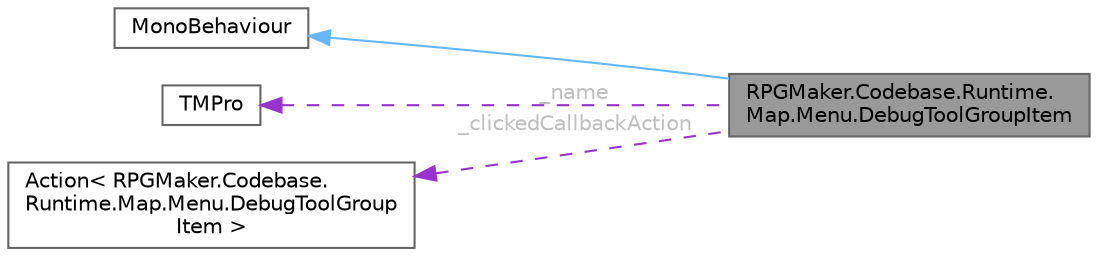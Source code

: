 digraph "RPGMaker.Codebase.Runtime.Map.Menu.DebugToolGroupItem"
{
 // LATEX_PDF_SIZE
  bgcolor="transparent";
  edge [fontname=Helvetica,fontsize=10,labelfontname=Helvetica,labelfontsize=10];
  node [fontname=Helvetica,fontsize=10,shape=box,height=0.2,width=0.4];
  rankdir="LR";
  Node1 [id="Node000001",label="RPGMaker.Codebase.Runtime.\lMap.Menu.DebugToolGroupItem",height=0.2,width=0.4,color="gray40", fillcolor="grey60", style="filled", fontcolor="black",tooltip="デバッグ・ツール・グループ・アイテム"];
  Node2 -> Node1 [id="edge1_Node000001_Node000002",dir="back",color="steelblue1",style="solid",tooltip=" "];
  Node2 [id="Node000002",label="MonoBehaviour",height=0.2,width=0.4,color="gray40", fillcolor="white", style="filled",tooltip=" "];
  Node3 -> Node1 [id="edge2_Node000001_Node000003",dir="back",color="darkorchid3",style="dashed",tooltip=" ",label=" _name",fontcolor="grey" ];
  Node3 [id="Node000003",label="TMPro",height=0.2,width=0.4,color="gray40", fillcolor="white", style="filled",tooltip=" "];
  Node4 -> Node1 [id="edge3_Node000001_Node000004",dir="back",color="darkorchid3",style="dashed",tooltip=" ",label=" _clickedCallbackAction",fontcolor="grey" ];
  Node4 [id="Node000004",label="Action\< RPGMaker.Codebase.\lRuntime.Map.Menu.DebugToolGroup\lItem \>",height=0.2,width=0.4,color="gray40", fillcolor="white", style="filled",tooltip=" "];
}
